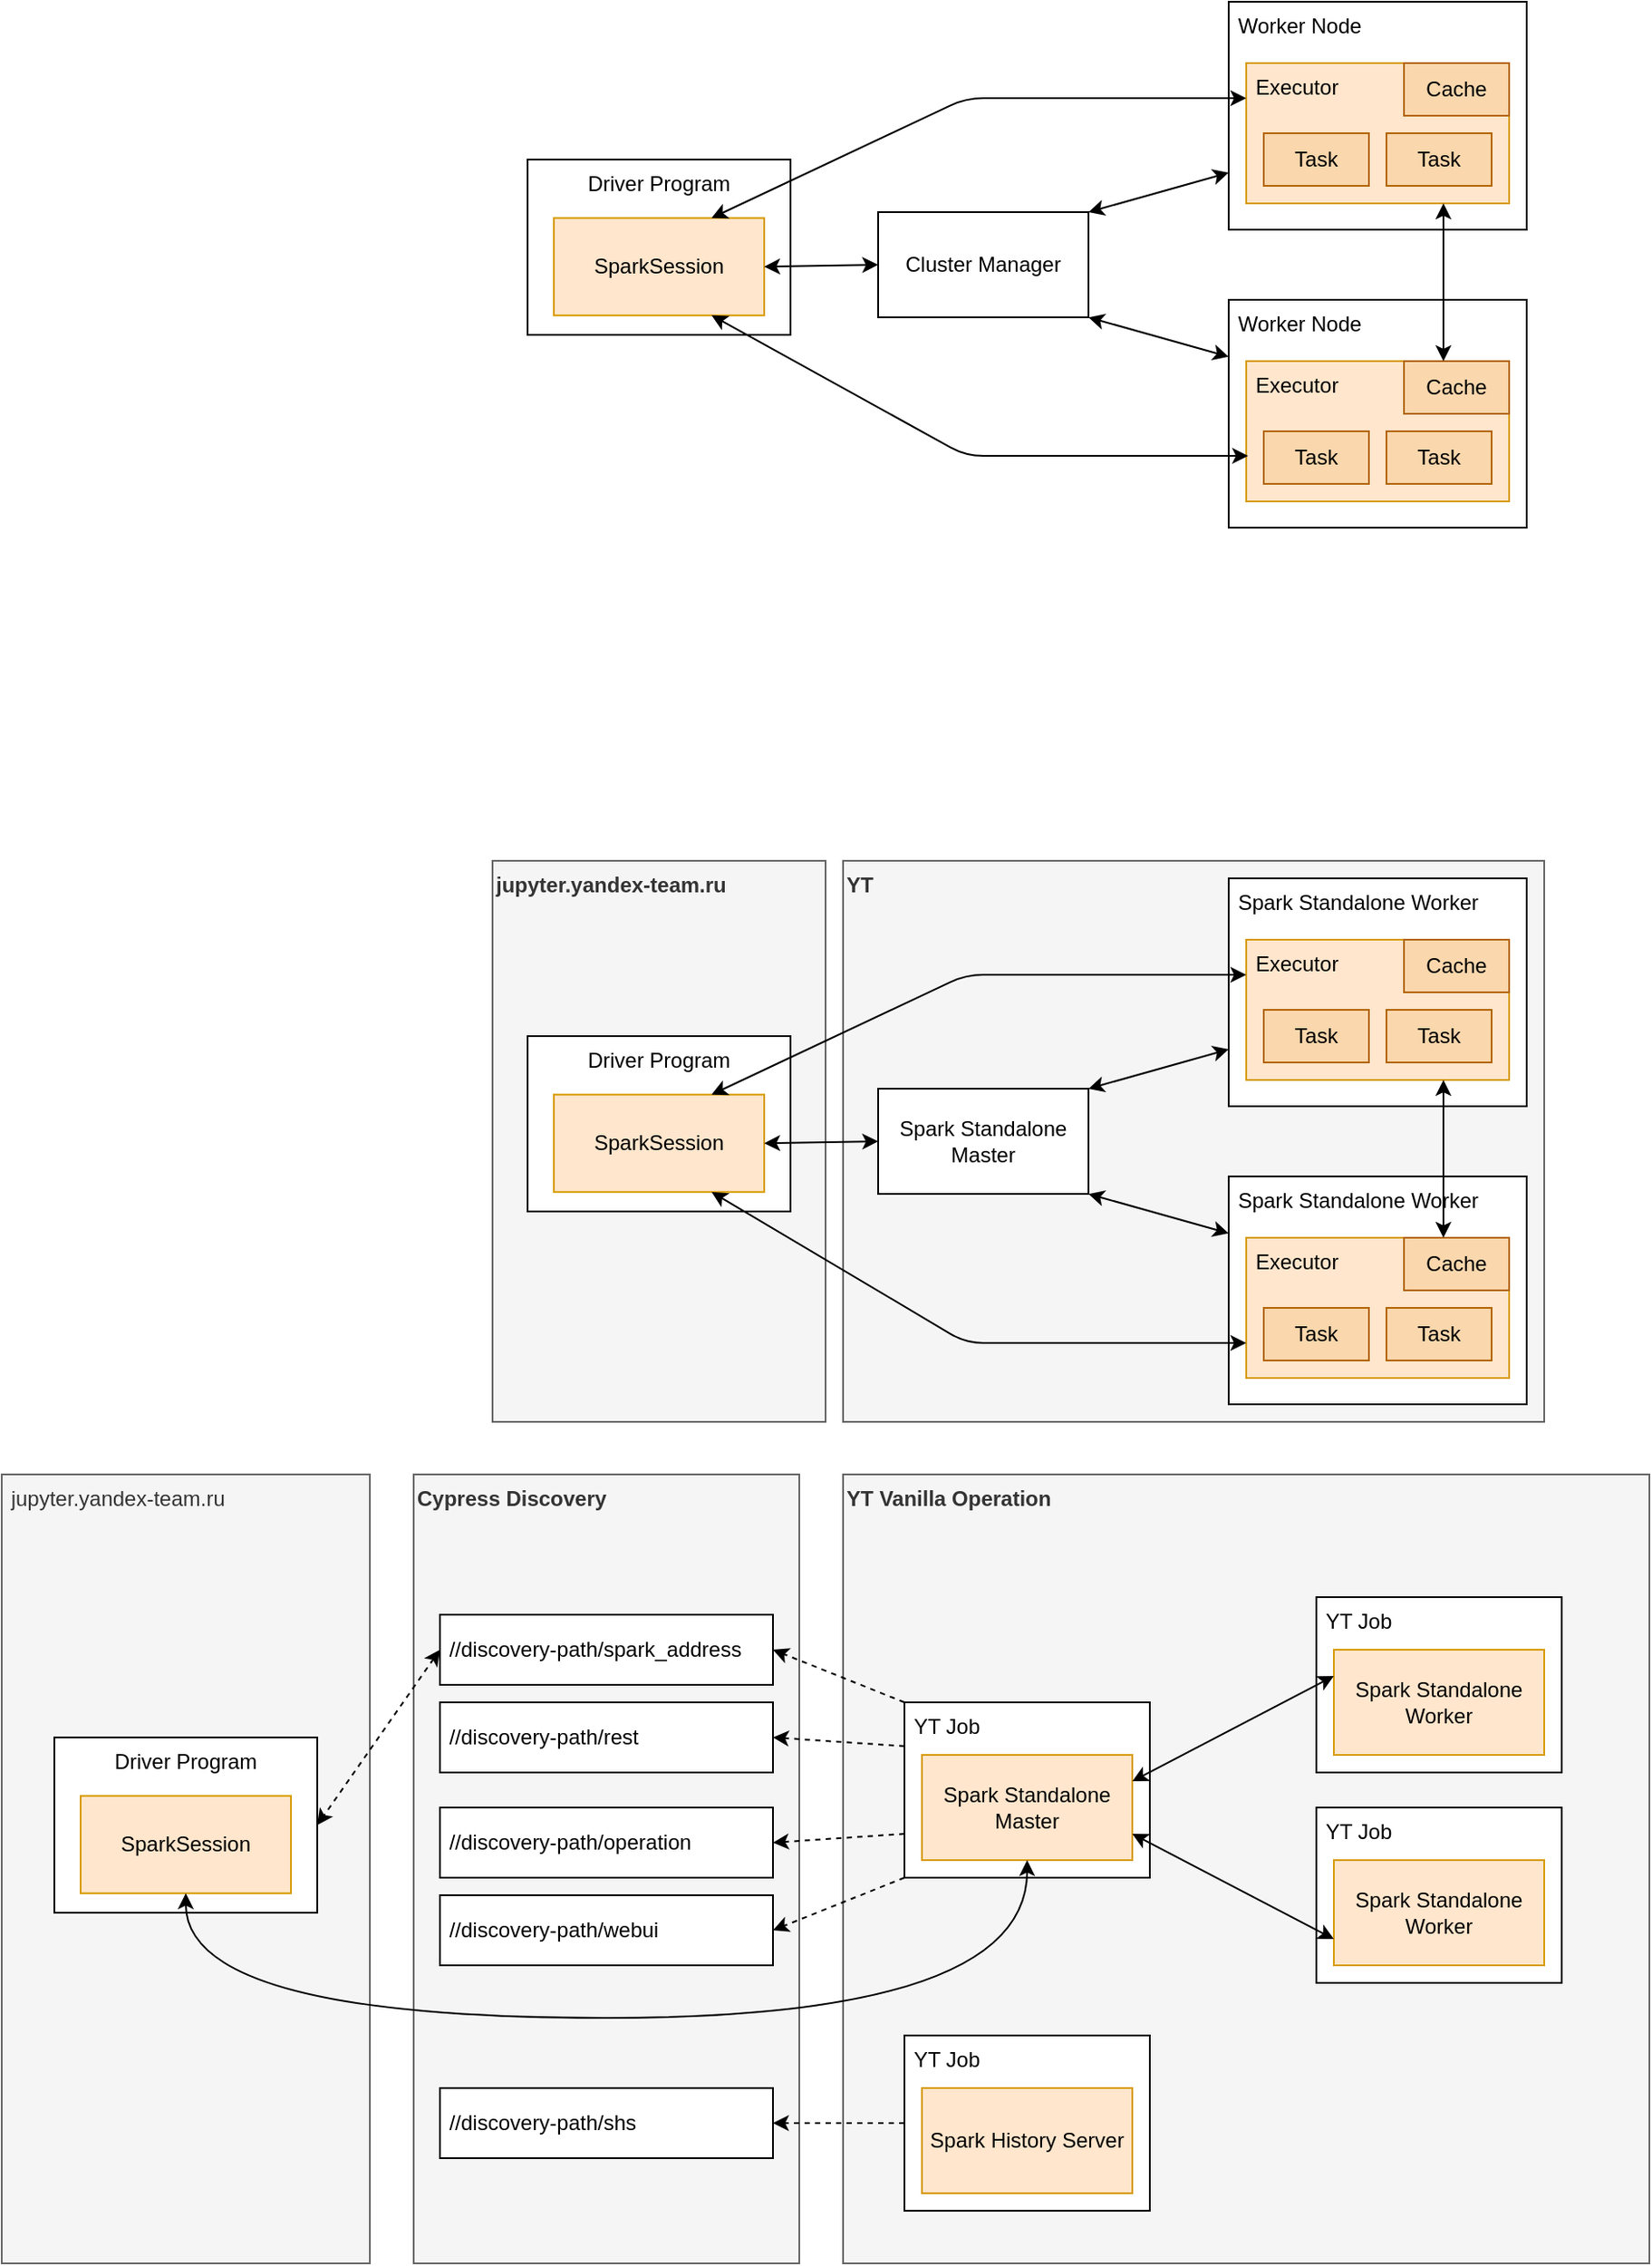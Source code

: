 <mxfile version="12.7.0" type="github">
  <diagram id="d04GukAUwvT-C3K4_uiE" name="Page-1">
    <mxGraphModel dx="2036" dy="779" grid="1" gridSize="10" guides="1" tooltips="1" connect="1" arrows="1" fold="1" page="1" pageScale="1" pageWidth="850" pageHeight="1100" math="0" shadow="0">
      <root>
        <mxCell id="0"/>
        <mxCell id="1" parent="0"/>
        <mxCell id="svGTWTUCAV3rOqe5BG-X-180" value="&amp;nbsp;jupyter.yandex-team.ru" style="rounded=0;whiteSpace=wrap;html=1;align=left;verticalAlign=top;fillColor=#f5f5f5;strokeColor=#666666;fontColor=#333333;" vertex="1" parent="1">
          <mxGeometry x="-180" y="910" width="210" height="450" as="geometry"/>
        </mxCell>
        <mxCell id="svGTWTUCAV3rOqe5BG-X-63" value="" style="group" vertex="1" connectable="0" parent="1">
          <mxGeometry x="120" y="570" width="580" height="310" as="geometry"/>
        </mxCell>
        <mxCell id="svGTWTUCAV3rOqe5BG-X-30" value="" style="group" vertex="1" connectable="0" parent="svGTWTUCAV3rOqe5BG-X-63">
          <mxGeometry width="580" height="310" as="geometry"/>
        </mxCell>
        <mxCell id="svGTWTUCAV3rOqe5BG-X-54" value="&lt;b&gt;YT&lt;/b&gt;" style="rounded=0;whiteSpace=wrap;html=1;align=left;fillColor=#f5f5f5;strokeColor=#666666;fontColor=#333333;verticalAlign=top;" vertex="1" parent="svGTWTUCAV3rOqe5BG-X-30">
          <mxGeometry x="180" y="-10" width="400" height="320" as="geometry"/>
        </mxCell>
        <mxCell id="svGTWTUCAV3rOqe5BG-X-53" value="&lt;b&gt;jupyter.yandex-team.ru&lt;/b&gt;" style="rounded=0;whiteSpace=wrap;html=1;align=left;verticalAlign=top;fillColor=#f5f5f5;strokeColor=#666666;fontColor=#333333;" vertex="1" parent="svGTWTUCAV3rOqe5BG-X-30">
          <mxGeometry x="-20" y="-10" width="190" height="320" as="geometry"/>
        </mxCell>
        <mxCell id="svGTWTUCAV3rOqe5BG-X-31" value="Spark Standalone Master" style="rounded=0;whiteSpace=wrap;html=1;" vertex="1" parent="svGTWTUCAV3rOqe5BG-X-30">
          <mxGeometry x="200" y="120" width="120" height="60" as="geometry"/>
        </mxCell>
        <mxCell id="svGTWTUCAV3rOqe5BG-X-32" value="" style="group" vertex="1" connectable="0" parent="svGTWTUCAV3rOqe5BG-X-30">
          <mxGeometry x="400" width="170" height="130" as="geometry"/>
        </mxCell>
        <mxCell id="svGTWTUCAV3rOqe5BG-X-33" value="&lt;div align=&quot;left&quot;&gt;&amp;nbsp;Spark Standalone Worker&lt;br&gt;&lt;/div&gt;" style="rounded=0;whiteSpace=wrap;html=1;align=left;verticalAlign=top;" vertex="1" parent="svGTWTUCAV3rOqe5BG-X-32">
          <mxGeometry width="170" height="130" as="geometry"/>
        </mxCell>
        <mxCell id="svGTWTUCAV3rOqe5BG-X-34" value="" style="group" vertex="1" connectable="0" parent="svGTWTUCAV3rOqe5BG-X-32">
          <mxGeometry x="10" y="35" width="150" height="80" as="geometry"/>
        </mxCell>
        <mxCell id="svGTWTUCAV3rOqe5BG-X-35" value="&lt;div align=&quot;left&quot;&gt;&amp;nbsp;Executor&lt;/div&gt;" style="rounded=0;whiteSpace=wrap;html=1;align=left;verticalAlign=top;fillColor=#ffe6cc;strokeColor=#d79b00;" vertex="1" parent="svGTWTUCAV3rOqe5BG-X-34">
          <mxGeometry width="150" height="80" as="geometry"/>
        </mxCell>
        <mxCell id="svGTWTUCAV3rOqe5BG-X-36" value="Task" style="rounded=0;whiteSpace=wrap;html=1;fillColor=#fad7ac;strokeColor=#b46504;" vertex="1" parent="svGTWTUCAV3rOqe5BG-X-34">
          <mxGeometry x="10" y="40" width="60" height="30" as="geometry"/>
        </mxCell>
        <mxCell id="svGTWTUCAV3rOqe5BG-X-37" value="Task" style="rounded=0;whiteSpace=wrap;html=1;fillColor=#fad7ac;strokeColor=#b46504;" vertex="1" parent="svGTWTUCAV3rOqe5BG-X-34">
          <mxGeometry x="80" y="40" width="60" height="30" as="geometry"/>
        </mxCell>
        <mxCell id="svGTWTUCAV3rOqe5BG-X-38" value="Cache" style="rounded=0;whiteSpace=wrap;html=1;fillColor=#fad7ac;strokeColor=#b46504;" vertex="1" parent="svGTWTUCAV3rOqe5BG-X-34">
          <mxGeometry x="90" width="60" height="30" as="geometry"/>
        </mxCell>
        <mxCell id="svGTWTUCAV3rOqe5BG-X-39" value="" style="group;align=left;" vertex="1" connectable="0" parent="svGTWTUCAV3rOqe5BG-X-30">
          <mxGeometry x="400" y="170" width="170" height="130" as="geometry"/>
        </mxCell>
        <mxCell id="svGTWTUCAV3rOqe5BG-X-40" value="&amp;nbsp;Spark Standalone Worker" style="rounded=0;whiteSpace=wrap;html=1;align=left;verticalAlign=top;" vertex="1" parent="svGTWTUCAV3rOqe5BG-X-39">
          <mxGeometry width="170" height="130" as="geometry"/>
        </mxCell>
        <mxCell id="svGTWTUCAV3rOqe5BG-X-41" value="" style="group" vertex="1" connectable="0" parent="svGTWTUCAV3rOqe5BG-X-39">
          <mxGeometry x="10" y="35" width="150" height="80" as="geometry"/>
        </mxCell>
        <mxCell id="svGTWTUCAV3rOqe5BG-X-42" value="&lt;div align=&quot;left&quot;&gt;&amp;nbsp;Executor&lt;/div&gt;" style="rounded=0;whiteSpace=wrap;html=1;align=left;verticalAlign=top;fillColor=#ffe6cc;strokeColor=#d79b00;" vertex="1" parent="svGTWTUCAV3rOqe5BG-X-41">
          <mxGeometry width="150" height="80" as="geometry"/>
        </mxCell>
        <mxCell id="svGTWTUCAV3rOqe5BG-X-43" value="Task" style="rounded=0;whiteSpace=wrap;html=1;fillColor=#fad7ac;strokeColor=#b46504;" vertex="1" parent="svGTWTUCAV3rOqe5BG-X-41">
          <mxGeometry x="10" y="40" width="60" height="30" as="geometry"/>
        </mxCell>
        <mxCell id="svGTWTUCAV3rOqe5BG-X-44" value="Task" style="rounded=0;whiteSpace=wrap;html=1;fillColor=#fad7ac;strokeColor=#b46504;" vertex="1" parent="svGTWTUCAV3rOqe5BG-X-41">
          <mxGeometry x="80" y="40" width="60" height="30" as="geometry"/>
        </mxCell>
        <mxCell id="svGTWTUCAV3rOqe5BG-X-45" value="Cache" style="rounded=0;whiteSpace=wrap;html=1;fillColor=#fad7ac;strokeColor=#b46504;" vertex="1" parent="svGTWTUCAV3rOqe5BG-X-41">
          <mxGeometry x="90" width="60" height="30" as="geometry"/>
        </mxCell>
        <mxCell id="svGTWTUCAV3rOqe5BG-X-46" value="" style="group" vertex="1" connectable="0" parent="svGTWTUCAV3rOqe5BG-X-30">
          <mxGeometry y="90" width="150" height="100" as="geometry"/>
        </mxCell>
        <mxCell id="svGTWTUCAV3rOqe5BG-X-47" value="&lt;div align=&quot;center&quot;&gt;Driver Program&lt;/div&gt;" style="rounded=0;whiteSpace=wrap;html=1;align=center;verticalAlign=top;" vertex="1" parent="svGTWTUCAV3rOqe5BG-X-46">
          <mxGeometry width="150" height="100" as="geometry"/>
        </mxCell>
        <mxCell id="svGTWTUCAV3rOqe5BG-X-48" value="SparkSession" style="rounded=0;whiteSpace=wrap;html=1;fillColor=#ffe6cc;strokeColor=#d79b00;" vertex="1" parent="svGTWTUCAV3rOqe5BG-X-46">
          <mxGeometry x="15" y="33.333" width="120" height="55.556" as="geometry"/>
        </mxCell>
        <mxCell id="svGTWTUCAV3rOqe5BG-X-49" value="" style="endArrow=classic;startArrow=classic;html=1;exitX=1;exitY=0.5;exitDx=0;exitDy=0;entryX=0;entryY=0.5;entryDx=0;entryDy=0;" edge="1" parent="svGTWTUCAV3rOqe5BG-X-30" source="svGTWTUCAV3rOqe5BG-X-48" target="svGTWTUCAV3rOqe5BG-X-31">
          <mxGeometry width="50" height="50" relative="1" as="geometry">
            <mxPoint x="140" y="300" as="sourcePoint"/>
            <mxPoint x="190" y="250" as="targetPoint"/>
          </mxGeometry>
        </mxCell>
        <mxCell id="svGTWTUCAV3rOqe5BG-X-50" value="" style="endArrow=classic;startArrow=classic;html=1;exitX=1;exitY=1;exitDx=0;exitDy=0;entryX=0;entryY=0.25;entryDx=0;entryDy=0;" edge="1" parent="svGTWTUCAV3rOqe5BG-X-30" source="svGTWTUCAV3rOqe5BG-X-31" target="svGTWTUCAV3rOqe5BG-X-40">
          <mxGeometry width="50" height="50" relative="1" as="geometry">
            <mxPoint x="170" y="410" as="sourcePoint"/>
            <mxPoint x="220" y="360" as="targetPoint"/>
          </mxGeometry>
        </mxCell>
        <mxCell id="svGTWTUCAV3rOqe5BG-X-51" value="" style="endArrow=classic;startArrow=classic;html=1;exitX=1;exitY=0;exitDx=0;exitDy=0;entryX=0;entryY=0.75;entryDx=0;entryDy=0;" edge="1" parent="svGTWTUCAV3rOqe5BG-X-30" source="svGTWTUCAV3rOqe5BG-X-31" target="svGTWTUCAV3rOqe5BG-X-33">
          <mxGeometry width="50" height="50" relative="1" as="geometry">
            <mxPoint x="130" y="340" as="sourcePoint"/>
            <mxPoint x="180" y="290" as="targetPoint"/>
          </mxGeometry>
        </mxCell>
        <mxCell id="svGTWTUCAV3rOqe5BG-X-52" value="" style="endArrow=classic;startArrow=classic;html=1;exitX=0.75;exitY=1;exitDx=0;exitDy=0;entryX=0.75;entryY=0;entryDx=0;entryDy=0;" edge="1" parent="svGTWTUCAV3rOqe5BG-X-30" source="svGTWTUCAV3rOqe5BG-X-35" target="svGTWTUCAV3rOqe5BG-X-42">
          <mxGeometry width="50" height="50" relative="1" as="geometry">
            <mxPoint x="600" y="130" as="sourcePoint"/>
            <mxPoint x="660" y="160" as="targetPoint"/>
          </mxGeometry>
        </mxCell>
        <mxCell id="svGTWTUCAV3rOqe5BG-X-61" value="" style="endArrow=classic;startArrow=classic;html=1;exitX=0.75;exitY=0;exitDx=0;exitDy=0;entryX=0;entryY=0.25;entryDx=0;entryDy=0;" edge="1" parent="svGTWTUCAV3rOqe5BG-X-30" source="svGTWTUCAV3rOqe5BG-X-48" target="svGTWTUCAV3rOqe5BG-X-35">
          <mxGeometry width="50" height="50" relative="1" as="geometry">
            <mxPoint x="-20" y="380" as="sourcePoint"/>
            <mxPoint x="30" y="330" as="targetPoint"/>
            <Array as="points">
              <mxPoint x="250" y="55"/>
            </Array>
          </mxGeometry>
        </mxCell>
        <mxCell id="svGTWTUCAV3rOqe5BG-X-62" value="" style="endArrow=classic;startArrow=classic;html=1;entryX=0.75;entryY=1;entryDx=0;entryDy=0;exitX=0;exitY=0.75;exitDx=0;exitDy=0;" edge="1" parent="svGTWTUCAV3rOqe5BG-X-30" source="svGTWTUCAV3rOqe5BG-X-42" target="svGTWTUCAV3rOqe5BG-X-48">
          <mxGeometry width="50" height="50" relative="1" as="geometry">
            <mxPoint x="-20" y="380" as="sourcePoint"/>
            <mxPoint x="30" y="330" as="targetPoint"/>
            <Array as="points">
              <mxPoint x="250" y="265"/>
            </Array>
          </mxGeometry>
        </mxCell>
        <mxCell id="svGTWTUCAV3rOqe5BG-X-145" value="" style="group" vertex="1" connectable="0" parent="1">
          <mxGeometry x="300" y="910" width="460" height="450" as="geometry"/>
        </mxCell>
        <mxCell id="svGTWTUCAV3rOqe5BG-X-67" value="&lt;b&gt;YT&lt;/b&gt; &lt;b&gt;Vanilla Operation&lt;/b&gt;" style="rounded=0;whiteSpace=wrap;html=1;align=left;fillColor=#f5f5f5;strokeColor=#666666;fontColor=#333333;verticalAlign=top;" vertex="1" parent="svGTWTUCAV3rOqe5BG-X-145">
          <mxGeometry width="460" height="450" as="geometry"/>
        </mxCell>
        <mxCell id="svGTWTUCAV3rOqe5BG-X-138" value="" style="group" vertex="1" connectable="0" parent="svGTWTUCAV3rOqe5BG-X-145">
          <mxGeometry x="35" y="320" width="140" height="100" as="geometry"/>
        </mxCell>
        <mxCell id="svGTWTUCAV3rOqe5BG-X-139" value="" style="group" vertex="1" connectable="0" parent="svGTWTUCAV3rOqe5BG-X-138">
          <mxGeometry width="140" height="100" as="geometry"/>
        </mxCell>
        <mxCell id="svGTWTUCAV3rOqe5BG-X-140" value="&amp;nbsp;YT Job" style="rounded=0;whiteSpace=wrap;html=1;align=left;verticalAlign=top;" vertex="1" parent="svGTWTUCAV3rOqe5BG-X-139">
          <mxGeometry width="140" height="100" as="geometry"/>
        </mxCell>
        <mxCell id="svGTWTUCAV3rOqe5BG-X-141" value="Spark History Server" style="rounded=0;whiteSpace=wrap;html=1;fillColor=#ffe6cc;strokeColor=#d79b00;" vertex="1" parent="svGTWTUCAV3rOqe5BG-X-139">
          <mxGeometry x="10" y="30" width="120" height="60" as="geometry"/>
        </mxCell>
        <mxCell id="svGTWTUCAV3rOqe5BG-X-143" value="" style="group" vertex="1" connectable="0" parent="svGTWTUCAV3rOqe5BG-X-145">
          <mxGeometry x="35" y="70" width="375" height="220" as="geometry"/>
        </mxCell>
        <mxCell id="svGTWTUCAV3rOqe5BG-X-137" value="" style="group" vertex="1" connectable="0" parent="svGTWTUCAV3rOqe5BG-X-143">
          <mxGeometry y="60" width="140" height="100" as="geometry"/>
        </mxCell>
        <mxCell id="svGTWTUCAV3rOqe5BG-X-104" value="" style="group" vertex="1" connectable="0" parent="svGTWTUCAV3rOqe5BG-X-137">
          <mxGeometry width="140" height="100" as="geometry"/>
        </mxCell>
        <mxCell id="svGTWTUCAV3rOqe5BG-X-94" value="&amp;nbsp;YT Job" style="rounded=0;whiteSpace=wrap;html=1;align=left;verticalAlign=top;" vertex="1" parent="svGTWTUCAV3rOqe5BG-X-104">
          <mxGeometry width="140" height="100" as="geometry"/>
        </mxCell>
        <mxCell id="svGTWTUCAV3rOqe5BG-X-69" value="Spark Standalone Master" style="rounded=0;whiteSpace=wrap;html=1;fillColor=#ffe6cc;strokeColor=#d79b00;" vertex="1" parent="svGTWTUCAV3rOqe5BG-X-104">
          <mxGeometry x="10" y="30" width="120" height="60" as="geometry"/>
        </mxCell>
        <mxCell id="svGTWTUCAV3rOqe5BG-X-96" value="" style="group" vertex="1" connectable="0" parent="svGTWTUCAV3rOqe5BG-X-143">
          <mxGeometry x="235" width="140" height="100" as="geometry"/>
        </mxCell>
        <mxCell id="svGTWTUCAV3rOqe5BG-X-95" value="&amp;nbsp;YT Job" style="rounded=0;whiteSpace=wrap;html=1;align=left;verticalAlign=top;" vertex="1" parent="svGTWTUCAV3rOqe5BG-X-96">
          <mxGeometry width="140" height="100" as="geometry"/>
        </mxCell>
        <mxCell id="svGTWTUCAV3rOqe5BG-X-71" value="&lt;div&gt;Spark Standalone Worker&lt;br&gt;&lt;/div&gt;" style="rounded=0;whiteSpace=wrap;html=1;align=center;verticalAlign=middle;fillColor=#ffe6cc;strokeColor=#d79b00;" vertex="1" parent="svGTWTUCAV3rOqe5BG-X-96">
          <mxGeometry x="10" y="30" width="120" height="60" as="geometry"/>
        </mxCell>
        <mxCell id="svGTWTUCAV3rOqe5BG-X-89" value="" style="endArrow=classic;startArrow=classic;html=1;exitX=1;exitY=0.25;exitDx=0;exitDy=0;entryX=0;entryY=0.25;entryDx=0;entryDy=0;" edge="1" parent="svGTWTUCAV3rOqe5BG-X-143" source="svGTWTUCAV3rOqe5BG-X-69" target="svGTWTUCAV3rOqe5BG-X-71">
          <mxGeometry width="50" height="50" relative="1" as="geometry">
            <mxPoint x="120" y="380" as="sourcePoint"/>
            <mxPoint x="170" y="330" as="targetPoint"/>
          </mxGeometry>
        </mxCell>
        <mxCell id="svGTWTUCAV3rOqe5BG-X-97" value="" style="group" vertex="1" connectable="0" parent="svGTWTUCAV3rOqe5BG-X-143">
          <mxGeometry x="235" y="120" width="140" height="100" as="geometry"/>
        </mxCell>
        <mxCell id="svGTWTUCAV3rOqe5BG-X-98" value="&amp;nbsp;YT Job" style="rounded=0;whiteSpace=wrap;html=1;align=left;verticalAlign=top;" vertex="1" parent="svGTWTUCAV3rOqe5BG-X-97">
          <mxGeometry width="140" height="100" as="geometry"/>
        </mxCell>
        <mxCell id="svGTWTUCAV3rOqe5BG-X-99" value="&lt;div&gt;Spark Standalone Worker&lt;br&gt;&lt;/div&gt;" style="rounded=0;whiteSpace=wrap;html=1;align=center;verticalAlign=middle;fillColor=#ffe6cc;strokeColor=#d79b00;" vertex="1" parent="svGTWTUCAV3rOqe5BG-X-97">
          <mxGeometry x="10" y="30" width="120" height="60" as="geometry"/>
        </mxCell>
        <mxCell id="svGTWTUCAV3rOqe5BG-X-103" value="" style="endArrow=classic;startArrow=classic;html=1;exitX=1;exitY=0.75;exitDx=0;exitDy=0;entryX=0;entryY=0.75;entryDx=0;entryDy=0;" edge="1" parent="svGTWTUCAV3rOqe5BG-X-143" source="svGTWTUCAV3rOqe5BG-X-69" target="svGTWTUCAV3rOqe5BG-X-99">
          <mxGeometry width="50" height="50" relative="1" as="geometry">
            <mxPoint x="140" y="95" as="sourcePoint"/>
            <mxPoint x="255" y="55" as="targetPoint"/>
          </mxGeometry>
        </mxCell>
        <mxCell id="svGTWTUCAV3rOqe5BG-X-146" value="&lt;b&gt;Cypress Discovery&lt;/b&gt;" style="rounded=0;whiteSpace=wrap;html=1;align=left;verticalAlign=top;fillColor=#f5f5f5;strokeColor=#666666;fontColor=#333333;" vertex="1" parent="1">
          <mxGeometry x="55" y="910" width="220" height="450" as="geometry"/>
        </mxCell>
        <mxCell id="svGTWTUCAV3rOqe5BG-X-147" value="&amp;nbsp;//discovery-path/spark_address" style="rounded=0;whiteSpace=wrap;html=1;align=left;" vertex="1" parent="1">
          <mxGeometry x="70" y="990" width="190" height="40" as="geometry"/>
        </mxCell>
        <mxCell id="svGTWTUCAV3rOqe5BG-X-148" value="&lt;div align=&quot;left&quot;&gt;&amp;nbsp;//discovery-path/rest&lt;/div&gt;" style="rounded=0;whiteSpace=wrap;html=1;align=left;" vertex="1" parent="1">
          <mxGeometry x="70" y="1040" width="190" height="40" as="geometry"/>
        </mxCell>
        <mxCell id="svGTWTUCAV3rOqe5BG-X-149" value="&lt;div align=&quot;left&quot;&gt;&amp;nbsp;//discovery-path/operation&lt;/div&gt;" style="rounded=0;whiteSpace=wrap;html=1;align=left;" vertex="1" parent="1">
          <mxGeometry x="70" y="1100" width="190" height="40" as="geometry"/>
        </mxCell>
        <mxCell id="svGTWTUCAV3rOqe5BG-X-150" value="&lt;div align=&quot;left&quot;&gt;&amp;nbsp;//discovery-path/webui&lt;/div&gt;" style="rounded=0;whiteSpace=wrap;html=1;align=left;" vertex="1" parent="1">
          <mxGeometry x="70" y="1150" width="190" height="40" as="geometry"/>
        </mxCell>
        <mxCell id="svGTWTUCAV3rOqe5BG-X-151" value="&lt;div align=&quot;left&quot;&gt;&amp;nbsp;//discovery-path/shs&lt;/div&gt;" style="rounded=0;whiteSpace=wrap;html=1;align=left;" vertex="1" parent="1">
          <mxGeometry x="70" y="1260" width="190" height="40" as="geometry"/>
        </mxCell>
        <mxCell id="svGTWTUCAV3rOqe5BG-X-154" value="" style="endArrow=classic;html=1;entryX=1;entryY=0.5;entryDx=0;entryDy=0;exitX=0;exitY=0;exitDx=0;exitDy=0;dashed=1;" edge="1" parent="1" source="svGTWTUCAV3rOqe5BG-X-94" target="svGTWTUCAV3rOqe5BG-X-147">
          <mxGeometry width="50" height="50" relative="1" as="geometry">
            <mxPoint x="190" y="1480" as="sourcePoint"/>
            <mxPoint x="240" y="1430" as="targetPoint"/>
          </mxGeometry>
        </mxCell>
        <mxCell id="svGTWTUCAV3rOqe5BG-X-155" value="" style="endArrow=classic;html=1;exitX=0;exitY=0.25;exitDx=0;exitDy=0;entryX=1;entryY=0.5;entryDx=0;entryDy=0;dashed=1;" edge="1" parent="1" source="svGTWTUCAV3rOqe5BG-X-94" target="svGTWTUCAV3rOqe5BG-X-148">
          <mxGeometry width="50" height="50" relative="1" as="geometry">
            <mxPoint x="130" y="1480" as="sourcePoint"/>
            <mxPoint x="180" y="1430" as="targetPoint"/>
          </mxGeometry>
        </mxCell>
        <mxCell id="svGTWTUCAV3rOqe5BG-X-156" value="" style="endArrow=classic;html=1;exitX=0;exitY=0.75;exitDx=0;exitDy=0;entryX=1;entryY=0.5;entryDx=0;entryDy=0;dashed=1;" edge="1" parent="1" source="svGTWTUCAV3rOqe5BG-X-94" target="svGTWTUCAV3rOqe5BG-X-149">
          <mxGeometry width="50" height="50" relative="1" as="geometry">
            <mxPoint x="200" y="1480" as="sourcePoint"/>
            <mxPoint x="250" y="1430" as="targetPoint"/>
          </mxGeometry>
        </mxCell>
        <mxCell id="svGTWTUCAV3rOqe5BG-X-157" value="" style="endArrow=classic;html=1;exitX=0;exitY=1;exitDx=0;exitDy=0;entryX=1;entryY=0.5;entryDx=0;entryDy=0;dashed=1;" edge="1" parent="1" source="svGTWTUCAV3rOqe5BG-X-94" target="svGTWTUCAV3rOqe5BG-X-150">
          <mxGeometry width="50" height="50" relative="1" as="geometry">
            <mxPoint x="130" y="1510" as="sourcePoint"/>
            <mxPoint x="180" y="1460" as="targetPoint"/>
          </mxGeometry>
        </mxCell>
        <mxCell id="svGTWTUCAV3rOqe5BG-X-159" value="" style="endArrow=classic;html=1;dashed=1;exitX=0;exitY=0.5;exitDx=0;exitDy=0;entryX=1;entryY=0.5;entryDx=0;entryDy=0;" edge="1" parent="1" source="svGTWTUCAV3rOqe5BG-X-140" target="svGTWTUCAV3rOqe5BG-X-151">
          <mxGeometry width="50" height="50" relative="1" as="geometry">
            <mxPoint x="40" y="1490" as="sourcePoint"/>
            <mxPoint x="90" y="1440" as="targetPoint"/>
          </mxGeometry>
        </mxCell>
        <mxCell id="svGTWTUCAV3rOqe5BG-X-8" value="Cluster Manager" style="rounded=0;whiteSpace=wrap;html=1;" vertex="1" parent="1">
          <mxGeometry x="320" y="190" width="120" height="60" as="geometry"/>
        </mxCell>
        <mxCell id="svGTWTUCAV3rOqe5BG-X-15" value="" style="group" vertex="1" connectable="0" parent="1">
          <mxGeometry x="520" y="70" width="170" height="130" as="geometry"/>
        </mxCell>
        <mxCell id="svGTWTUCAV3rOqe5BG-X-9" value="&lt;div align=&quot;left&quot;&gt;&amp;nbsp;Worker Node&lt;/div&gt;" style="rounded=0;whiteSpace=wrap;html=1;align=left;verticalAlign=top;" vertex="1" parent="svGTWTUCAV3rOqe5BG-X-15">
          <mxGeometry width="170" height="130" as="geometry"/>
        </mxCell>
        <mxCell id="svGTWTUCAV3rOqe5BG-X-14" value="" style="group" vertex="1" connectable="0" parent="svGTWTUCAV3rOqe5BG-X-15">
          <mxGeometry x="10" y="35" width="150" height="80" as="geometry"/>
        </mxCell>
        <mxCell id="svGTWTUCAV3rOqe5BG-X-13" value="&lt;div align=&quot;left&quot;&gt;&amp;nbsp;Executor&lt;/div&gt;" style="rounded=0;whiteSpace=wrap;html=1;align=left;verticalAlign=top;fillColor=#ffe6cc;strokeColor=#d79b00;" vertex="1" parent="svGTWTUCAV3rOqe5BG-X-14">
          <mxGeometry width="150" height="80" as="geometry"/>
        </mxCell>
        <mxCell id="svGTWTUCAV3rOqe5BG-X-10" value="Task" style="rounded=0;whiteSpace=wrap;html=1;fillColor=#fad7ac;strokeColor=#b46504;" vertex="1" parent="svGTWTUCAV3rOqe5BG-X-14">
          <mxGeometry x="10" y="40" width="60" height="30" as="geometry"/>
        </mxCell>
        <mxCell id="svGTWTUCAV3rOqe5BG-X-11" value="Task" style="rounded=0;whiteSpace=wrap;html=1;fillColor=#fad7ac;strokeColor=#b46504;" vertex="1" parent="svGTWTUCAV3rOqe5BG-X-14">
          <mxGeometry x="80" y="40" width="60" height="30" as="geometry"/>
        </mxCell>
        <mxCell id="svGTWTUCAV3rOqe5BG-X-12" value="Cache" style="rounded=0;whiteSpace=wrap;html=1;fillColor=#fad7ac;strokeColor=#b46504;" vertex="1" parent="svGTWTUCAV3rOqe5BG-X-14">
          <mxGeometry x="90" width="60" height="30" as="geometry"/>
        </mxCell>
        <mxCell id="svGTWTUCAV3rOqe5BG-X-16" value="" style="group;align=left;" vertex="1" connectable="0" parent="1">
          <mxGeometry x="520" y="240" width="170" height="130" as="geometry"/>
        </mxCell>
        <mxCell id="svGTWTUCAV3rOqe5BG-X-17" value="&lt;div&gt;&amp;nbsp;Worker Node&lt;/div&gt;" style="rounded=0;whiteSpace=wrap;html=1;align=left;verticalAlign=top;" vertex="1" parent="svGTWTUCAV3rOqe5BG-X-16">
          <mxGeometry width="170" height="130" as="geometry"/>
        </mxCell>
        <mxCell id="svGTWTUCAV3rOqe5BG-X-18" value="" style="group" vertex="1" connectable="0" parent="svGTWTUCAV3rOqe5BG-X-16">
          <mxGeometry x="10" y="35" width="150" height="80" as="geometry"/>
        </mxCell>
        <mxCell id="svGTWTUCAV3rOqe5BG-X-19" value="&lt;div align=&quot;left&quot;&gt;&amp;nbsp;Executor&lt;/div&gt;" style="rounded=0;whiteSpace=wrap;html=1;align=left;verticalAlign=top;fillColor=#ffe6cc;strokeColor=#d79b00;" vertex="1" parent="svGTWTUCAV3rOqe5BG-X-18">
          <mxGeometry width="150" height="80" as="geometry"/>
        </mxCell>
        <mxCell id="svGTWTUCAV3rOqe5BG-X-20" value="Task" style="rounded=0;whiteSpace=wrap;html=1;fillColor=#fad7ac;strokeColor=#b46504;" vertex="1" parent="svGTWTUCAV3rOqe5BG-X-18">
          <mxGeometry x="10" y="40" width="60" height="30" as="geometry"/>
        </mxCell>
        <mxCell id="svGTWTUCAV3rOqe5BG-X-21" value="Task" style="rounded=0;whiteSpace=wrap;html=1;fillColor=#fad7ac;strokeColor=#b46504;" vertex="1" parent="svGTWTUCAV3rOqe5BG-X-18">
          <mxGeometry x="80" y="40" width="60" height="30" as="geometry"/>
        </mxCell>
        <mxCell id="svGTWTUCAV3rOqe5BG-X-22" value="Cache" style="rounded=0;whiteSpace=wrap;html=1;fillColor=#fad7ac;strokeColor=#b46504;" vertex="1" parent="svGTWTUCAV3rOqe5BG-X-18">
          <mxGeometry x="90" width="60" height="30" as="geometry"/>
        </mxCell>
        <mxCell id="svGTWTUCAV3rOqe5BG-X-23" value="" style="group" vertex="1" connectable="0" parent="1">
          <mxGeometry x="120" y="160" width="150" height="100" as="geometry"/>
        </mxCell>
        <mxCell id="svGTWTUCAV3rOqe5BG-X-4" value="&lt;div align=&quot;center&quot;&gt;Driver Program&lt;/div&gt;" style="rounded=0;whiteSpace=wrap;html=1;align=center;verticalAlign=top;" vertex="1" parent="svGTWTUCAV3rOqe5BG-X-23">
          <mxGeometry width="150" height="100" as="geometry"/>
        </mxCell>
        <mxCell id="svGTWTUCAV3rOqe5BG-X-5" value="SparkSession" style="rounded=0;whiteSpace=wrap;html=1;fillColor=#ffe6cc;strokeColor=#d79b00;" vertex="1" parent="svGTWTUCAV3rOqe5BG-X-23">
          <mxGeometry x="15" y="33.333" width="120" height="55.556" as="geometry"/>
        </mxCell>
        <mxCell id="svGTWTUCAV3rOqe5BG-X-24" value="" style="endArrow=classic;startArrow=classic;html=1;exitX=1;exitY=0.5;exitDx=0;exitDy=0;entryX=0;entryY=0.5;entryDx=0;entryDy=0;" edge="1" parent="1" source="svGTWTUCAV3rOqe5BG-X-5" target="svGTWTUCAV3rOqe5BG-X-8">
          <mxGeometry width="50" height="50" relative="1" as="geometry">
            <mxPoint x="260" y="370" as="sourcePoint"/>
            <mxPoint x="310" y="320" as="targetPoint"/>
          </mxGeometry>
        </mxCell>
        <mxCell id="svGTWTUCAV3rOqe5BG-X-26" value="" style="endArrow=classic;startArrow=classic;html=1;exitX=1;exitY=1;exitDx=0;exitDy=0;entryX=0;entryY=0.25;entryDx=0;entryDy=0;" edge="1" parent="1" source="svGTWTUCAV3rOqe5BG-X-8" target="svGTWTUCAV3rOqe5BG-X-17">
          <mxGeometry width="50" height="50" relative="1" as="geometry">
            <mxPoint x="290" y="480" as="sourcePoint"/>
            <mxPoint x="340" y="430" as="targetPoint"/>
          </mxGeometry>
        </mxCell>
        <mxCell id="svGTWTUCAV3rOqe5BG-X-27" value="" style="endArrow=classic;startArrow=classic;html=1;exitX=1;exitY=0;exitDx=0;exitDy=0;entryX=0;entryY=0.75;entryDx=0;entryDy=0;" edge="1" parent="1" source="svGTWTUCAV3rOqe5BG-X-8" target="svGTWTUCAV3rOqe5BG-X-9">
          <mxGeometry width="50" height="50" relative="1" as="geometry">
            <mxPoint x="250" y="410" as="sourcePoint"/>
            <mxPoint x="300" y="360" as="targetPoint"/>
          </mxGeometry>
        </mxCell>
        <mxCell id="svGTWTUCAV3rOqe5BG-X-28" value="" style="endArrow=classic;startArrow=classic;html=1;exitX=0.75;exitY=1;exitDx=0;exitDy=0;entryX=0.75;entryY=0;entryDx=0;entryDy=0;" edge="1" parent="1" source="svGTWTUCAV3rOqe5BG-X-13" target="svGTWTUCAV3rOqe5BG-X-19">
          <mxGeometry width="50" height="50" relative="1" as="geometry">
            <mxPoint x="720" y="200" as="sourcePoint"/>
            <mxPoint x="780" y="230" as="targetPoint"/>
          </mxGeometry>
        </mxCell>
        <mxCell id="svGTWTUCAV3rOqe5BG-X-57" value="" style="endArrow=classic;startArrow=classic;html=1;exitX=0.75;exitY=1;exitDx=0;exitDy=0;entryX=0.007;entryY=0.675;entryDx=0;entryDy=0;entryPerimeter=0;" edge="1" parent="1" source="svGTWTUCAV3rOqe5BG-X-5" target="svGTWTUCAV3rOqe5BG-X-19">
          <mxGeometry width="50" height="50" relative="1" as="geometry">
            <mxPoint x="80" y="860" as="sourcePoint"/>
            <mxPoint x="130" y="810" as="targetPoint"/>
            <Array as="points">
              <mxPoint x="370" y="329"/>
            </Array>
          </mxGeometry>
        </mxCell>
        <mxCell id="svGTWTUCAV3rOqe5BG-X-161" value="" style="group" vertex="1" connectable="0" parent="1">
          <mxGeometry x="-150" y="1060" width="150" height="100" as="geometry"/>
        </mxCell>
        <mxCell id="svGTWTUCAV3rOqe5BG-X-162" value="&lt;div align=&quot;center&quot;&gt;Driver Program&lt;/div&gt;" style="rounded=0;whiteSpace=wrap;html=1;align=center;verticalAlign=top;" vertex="1" parent="svGTWTUCAV3rOqe5BG-X-161">
          <mxGeometry width="150" height="100" as="geometry"/>
        </mxCell>
        <mxCell id="svGTWTUCAV3rOqe5BG-X-163" value="SparkSession" style="rounded=0;whiteSpace=wrap;html=1;fillColor=#ffe6cc;strokeColor=#d79b00;" vertex="1" parent="svGTWTUCAV3rOqe5BG-X-161">
          <mxGeometry x="15" y="33.333" width="120" height="55.556" as="geometry"/>
        </mxCell>
        <mxCell id="svGTWTUCAV3rOqe5BG-X-167" value="" style="endArrow=classic;startArrow=classic;html=1;dashed=1;exitX=0;exitY=0.5;exitDx=0;exitDy=0;entryX=1;entryY=0.5;entryDx=0;entryDy=0;" edge="1" parent="1" source="svGTWTUCAV3rOqe5BG-X-147" target="svGTWTUCAV3rOqe5BG-X-162">
          <mxGeometry width="50" height="50" relative="1" as="geometry">
            <mxPoint x="-210" y="1380" as="sourcePoint"/>
            <mxPoint x="-260" y="1430" as="targetPoint"/>
            <Array as="points"/>
          </mxGeometry>
        </mxCell>
        <mxCell id="svGTWTUCAV3rOqe5BG-X-177" value="" style="endArrow=classic;startArrow=classic;html=1;exitX=0.75;exitY=0;exitDx=0;exitDy=0;entryX=0;entryY=0.25;entryDx=0;entryDy=0;" edge="1" parent="1" source="svGTWTUCAV3rOqe5BG-X-5" target="svGTWTUCAV3rOqe5BG-X-13">
          <mxGeometry width="50" height="50" relative="1" as="geometry">
            <mxPoint x="330" y="120" as="sourcePoint"/>
            <mxPoint x="380" y="70" as="targetPoint"/>
            <Array as="points">
              <mxPoint x="370" y="125"/>
            </Array>
          </mxGeometry>
        </mxCell>
        <mxCell id="svGTWTUCAV3rOqe5BG-X-182" value="" style="endArrow=classic;startArrow=classic;html=1;exitX=0.5;exitY=1;exitDx=0;exitDy=0;entryX=0.5;entryY=1;entryDx=0;entryDy=0;edgeStyle=orthogonalEdgeStyle;curved=1;" edge="1" parent="1" source="svGTWTUCAV3rOqe5BG-X-163" target="svGTWTUCAV3rOqe5BG-X-69">
          <mxGeometry width="50" height="50" relative="1" as="geometry">
            <mxPoint x="-320" y="1130" as="sourcePoint"/>
            <mxPoint x="-270" y="1080" as="targetPoint"/>
            <Array as="points">
              <mxPoint x="-75" y="1220"/>
              <mxPoint x="405" y="1220"/>
            </Array>
          </mxGeometry>
        </mxCell>
      </root>
    </mxGraphModel>
  </diagram>
</mxfile>
